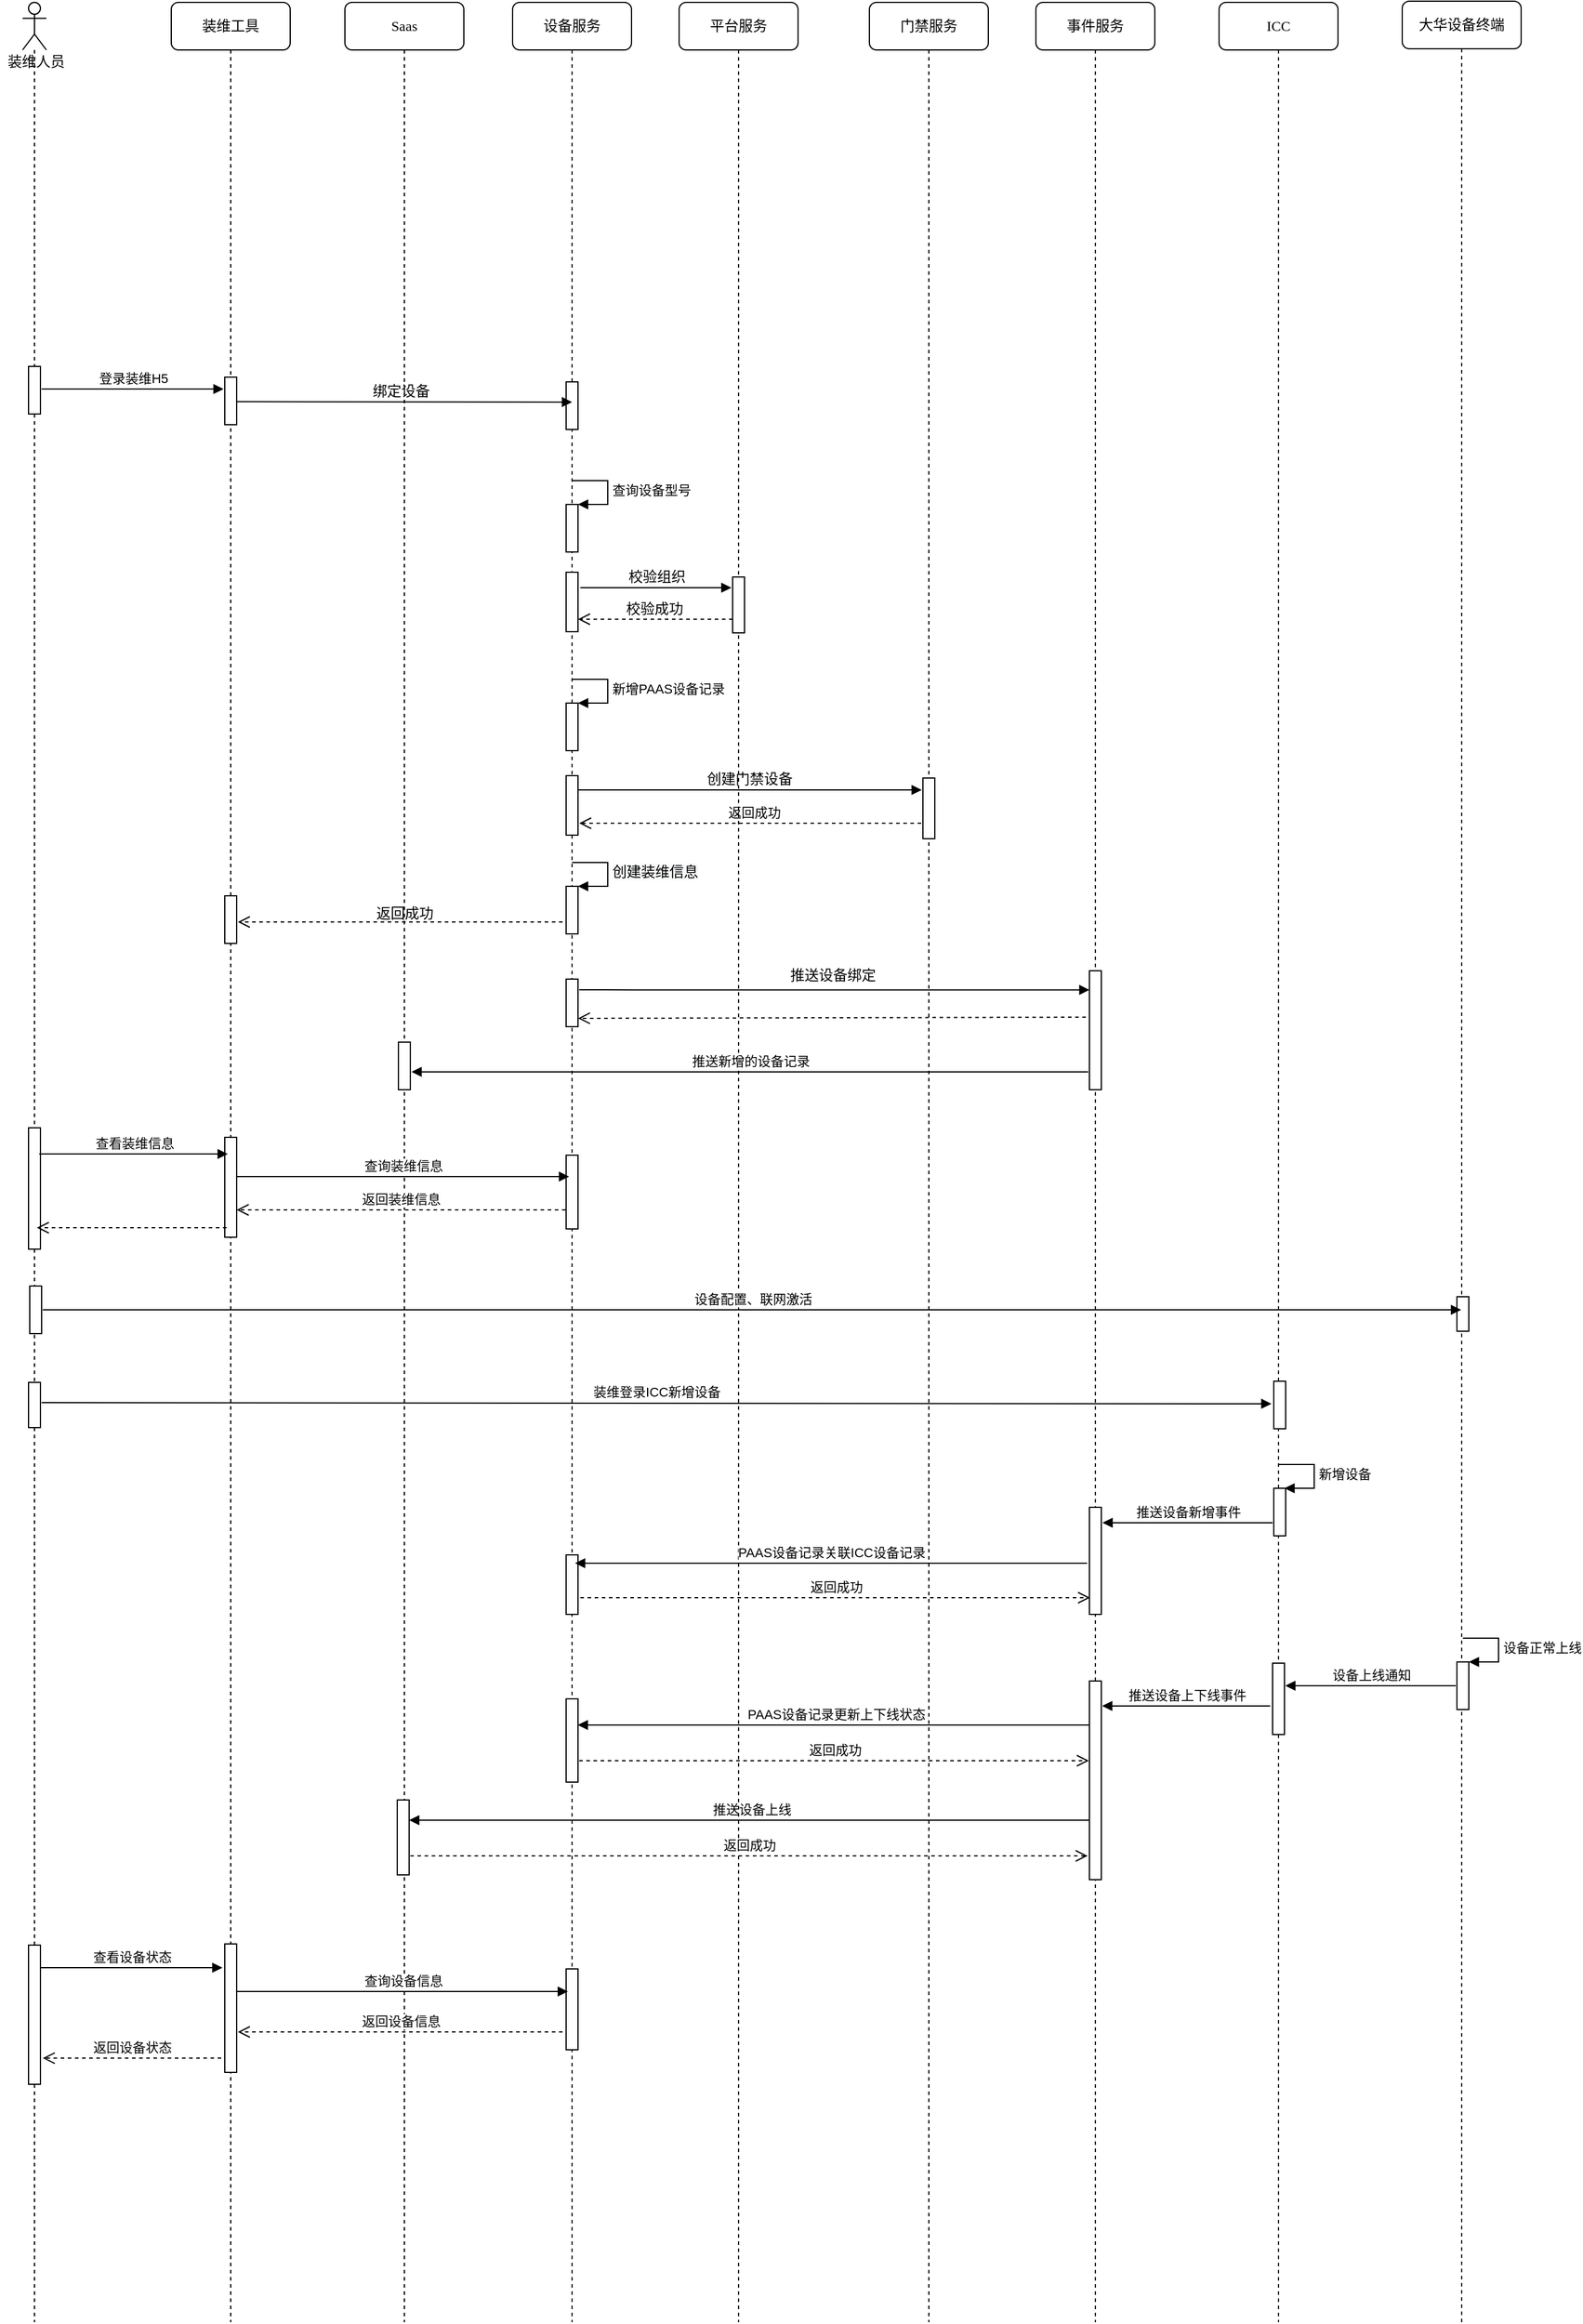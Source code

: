 <mxfile version="16.2.6" type="github" pages="2">
  <diagram id="wmlHtsC3Vf9ltHwHsICz" name="设备绑定">
    <mxGraphModel dx="2585" dy="1385" grid="1" gridSize="10" guides="1" tooltips="1" connect="1" arrows="1" fold="1" page="1" pageScale="1" pageWidth="827" pageHeight="1169" math="0" shadow="0">
      <root>
        <mxCell id="0" />
        <mxCell id="Oka7rpzOV13HXmcG5KHr-23" value="未命名图层" parent="0" />
        <mxCell id="plYKypvwTfvLCAluZuLY-60" value="设备服务" style="shape=umlLifeline;perimeter=lifelinePerimeter;whiteSpace=wrap;html=1;container=1;collapsible=0;recursiveResize=0;outlineConnect=0;rounded=1;shadow=0;comic=0;labelBackgroundColor=none;strokeWidth=1;fontFamily=Verdana;fontSize=12;align=center;" parent="Oka7rpzOV13HXmcG5KHr-23" vertex="1">
          <mxGeometry x="677" y="218" width="100" height="1950" as="geometry" />
        </mxCell>
        <mxCell id="plYKypvwTfvLCAluZuLY-61" value="" style="html=1;points=[];perimeter=orthogonalPerimeter;rounded=0;shadow=0;comic=0;labelBackgroundColor=none;strokeWidth=1;fontFamily=Verdana;fontSize=12;align=center;" parent="plYKypvwTfvLCAluZuLY-60" vertex="1">
          <mxGeometry x="45" y="1305" width="10" height="50" as="geometry" />
        </mxCell>
        <mxCell id="plYKypvwTfvLCAluZuLY-62" value="" style="html=1;points=[];perimeter=orthogonalPerimeter;" parent="plYKypvwTfvLCAluZuLY-60" vertex="1">
          <mxGeometry x="45" y="743" width="10" height="40" as="geometry" />
        </mxCell>
        <mxCell id="plYKypvwTfvLCAluZuLY-63" value="&lt;span style=&quot;font-size: 12px ; text-align: center ; background-color: rgb(248 , 249 , 250)&quot;&gt;创建装维信息&lt;/span&gt;" style="edgeStyle=orthogonalEdgeStyle;html=1;align=left;spacingLeft=2;endArrow=block;rounded=0;entryX=1;entryY=0;" parent="plYKypvwTfvLCAluZuLY-60" target="plYKypvwTfvLCAluZuLY-62" edge="1">
          <mxGeometry relative="1" as="geometry">
            <mxPoint x="50" y="723" as="sourcePoint" />
            <Array as="points">
              <mxPoint x="80" y="723" />
            </Array>
          </mxGeometry>
        </mxCell>
        <mxCell id="plYKypvwTfvLCAluZuLY-64" value="返回成功" style="html=1;verticalAlign=bottom;endArrow=open;dashed=1;endSize=8;rounded=0;" parent="plYKypvwTfvLCAluZuLY-60" edge="1">
          <mxGeometry relative="1" as="geometry">
            <mxPoint x="57" y="1341" as="sourcePoint" />
            <mxPoint x="485.5" y="1341" as="targetPoint" />
          </mxGeometry>
        </mxCell>
        <mxCell id="plYKypvwTfvLCAluZuLY-65" value="" style="html=1;points=[];perimeter=orthogonalPerimeter;rounded=0;shadow=0;comic=0;labelBackgroundColor=none;strokeWidth=1;fontFamily=Verdana;fontSize=12;align=center;" parent="plYKypvwTfvLCAluZuLY-60" vertex="1">
          <mxGeometry x="45" y="479" width="10" height="50" as="geometry" />
        </mxCell>
        <mxCell id="plYKypvwTfvLCAluZuLY-66" value="" style="html=1;points=[];perimeter=orthogonalPerimeter;" parent="plYKypvwTfvLCAluZuLY-60" vertex="1">
          <mxGeometry x="45" y="589" width="10" height="40" as="geometry" />
        </mxCell>
        <mxCell id="plYKypvwTfvLCAluZuLY-67" value="新增PAAS设备记录&lt;br&gt;" style="edgeStyle=orthogonalEdgeStyle;html=1;align=left;spacingLeft=2;endArrow=block;rounded=0;entryX=1;entryY=0;" parent="plYKypvwTfvLCAluZuLY-60" target="plYKypvwTfvLCAluZuLY-66" edge="1">
          <mxGeometry relative="1" as="geometry">
            <mxPoint x="50" y="569" as="sourcePoint" />
            <Array as="points">
              <mxPoint x="80" y="569" />
            </Array>
          </mxGeometry>
        </mxCell>
        <mxCell id="plYKypvwTfvLCAluZuLY-68" value="返回成功" style="html=1;verticalAlign=bottom;endArrow=open;dashed=1;endSize=8;rounded=0;" parent="plYKypvwTfvLCAluZuLY-60" source="plYKypvwTfvLCAluZuLY-80" edge="1">
          <mxGeometry relative="1" as="geometry">
            <mxPoint x="136" y="690" as="sourcePoint" />
            <mxPoint x="56" y="690" as="targetPoint" />
          </mxGeometry>
        </mxCell>
        <mxCell id="plYKypvwTfvLCAluZuLY-69" value="" style="html=1;verticalAlign=bottom;endArrow=open;dashed=1;endSize=8;rounded=0;" parent="plYKypvwTfvLCAluZuLY-60" edge="1">
          <mxGeometry relative="1" as="geometry">
            <mxPoint x="42" y="773" as="sourcePoint" />
            <mxPoint x="-231" y="773" as="targetPoint" />
          </mxGeometry>
        </mxCell>
        <mxCell id="plYKypvwTfvLCAluZuLY-70" value="" style="html=1;points=[];perimeter=orthogonalPerimeter;" parent="plYKypvwTfvLCAluZuLY-60" vertex="1">
          <mxGeometry x="45" y="821" width="10" height="40" as="geometry" />
        </mxCell>
        <mxCell id="plYKypvwTfvLCAluZuLY-71" value="" style="html=1;points=[];perimeter=orthogonalPerimeter;" parent="plYKypvwTfvLCAluZuLY-60" vertex="1">
          <mxGeometry x="45" y="422" width="10" height="40" as="geometry" />
        </mxCell>
        <mxCell id="plYKypvwTfvLCAluZuLY-72" value="查询设备型号" style="edgeStyle=orthogonalEdgeStyle;html=1;align=left;spacingLeft=2;endArrow=block;rounded=0;entryX=1;entryY=0;" parent="plYKypvwTfvLCAluZuLY-60" target="plYKypvwTfvLCAluZuLY-71" edge="1">
          <mxGeometry relative="1" as="geometry">
            <mxPoint x="50" y="402" as="sourcePoint" />
            <Array as="points">
              <mxPoint x="80" y="402" />
            </Array>
          </mxGeometry>
        </mxCell>
        <mxCell id="plYKypvwTfvLCAluZuLY-73" value="" style="html=1;points=[];perimeter=orthogonalPerimeter;" parent="plYKypvwTfvLCAluZuLY-60" vertex="1">
          <mxGeometry x="45" y="319" width="10" height="40" as="geometry" />
        </mxCell>
        <mxCell id="3noho2-HdIRzT1J1IJUo-4" value="" style="html=1;points=[];perimeter=orthogonalPerimeter;" parent="plYKypvwTfvLCAluZuLY-60" vertex="1">
          <mxGeometry x="45" y="969" width="10" height="62" as="geometry" />
        </mxCell>
        <mxCell id="3noho2-HdIRzT1J1IJUo-15" value="" style="html=1;points=[];perimeter=orthogonalPerimeter;" parent="plYKypvwTfvLCAluZuLY-60" vertex="1">
          <mxGeometry x="45" y="1426" width="10" height="70" as="geometry" />
        </mxCell>
        <mxCell id="3noho2-HdIRzT1J1IJUo-17" value="返回成功" style="html=1;verticalAlign=bottom;endArrow=open;dashed=1;endSize=8;rounded=0;" parent="plYKypvwTfvLCAluZuLY-60" edge="1">
          <mxGeometry relative="1" as="geometry">
            <mxPoint x="56" y="1478" as="sourcePoint" />
            <mxPoint x="484.5" y="1478" as="targetPoint" />
          </mxGeometry>
        </mxCell>
        <mxCell id="3noho2-HdIRzT1J1IJUo-20" value="推送设备上线" style="html=1;verticalAlign=bottom;endArrow=block;rounded=0;" parent="plYKypvwTfvLCAluZuLY-60" edge="1">
          <mxGeometry width="80" relative="1" as="geometry">
            <mxPoint x="489.5" y="1528" as="sourcePoint" />
            <mxPoint x="-87" y="1528" as="targetPoint" />
          </mxGeometry>
        </mxCell>
        <mxCell id="XIWUvOg1BESFszU3Hmra-5" value="" style="html=1;points=[];perimeter=orthogonalPerimeter;" vertex="1" parent="plYKypvwTfvLCAluZuLY-60">
          <mxGeometry x="45" y="1653" width="10" height="68" as="geometry" />
        </mxCell>
        <mxCell id="plYKypvwTfvLCAluZuLY-75" value="事件服务" style="shape=umlLifeline;perimeter=lifelinePerimeter;whiteSpace=wrap;html=1;container=1;collapsible=0;recursiveResize=0;outlineConnect=0;rounded=1;shadow=0;comic=0;labelBackgroundColor=none;strokeWidth=1;fontFamily=Verdana;fontSize=12;align=center;" parent="Oka7rpzOV13HXmcG5KHr-23" vertex="1">
          <mxGeometry x="1117" y="218" width="100" height="1950" as="geometry" />
        </mxCell>
        <mxCell id="plYKypvwTfvLCAluZuLY-76" value="" style="html=1;points=[];perimeter=orthogonalPerimeter;rounded=0;shadow=0;comic=0;labelBackgroundColor=none;strokeWidth=1;fontFamily=Verdana;fontSize=12;align=center;" parent="Oka7rpzOV13HXmcG5KHr-23" vertex="1">
          <mxGeometry x="1162" y="1483" width="10" height="90" as="geometry" />
        </mxCell>
        <mxCell id="plYKypvwTfvLCAluZuLY-77" value="平台服务" style="shape=umlLifeline;perimeter=lifelinePerimeter;whiteSpace=wrap;html=1;container=1;collapsible=0;recursiveResize=0;outlineConnect=0;rounded=1;shadow=0;comic=0;labelBackgroundColor=none;strokeWidth=1;fontFamily=Verdana;fontSize=12;align=center;" parent="Oka7rpzOV13HXmcG5KHr-23" vertex="1">
          <mxGeometry x="817" y="218" width="100" height="1950" as="geometry" />
        </mxCell>
        <mxCell id="plYKypvwTfvLCAluZuLY-78" value="" style="html=1;points=[];perimeter=orthogonalPerimeter;rounded=0;shadow=0;comic=0;labelBackgroundColor=none;strokeWidth=1;fontFamily=Verdana;fontSize=12;align=center;" parent="plYKypvwTfvLCAluZuLY-77" vertex="1">
          <mxGeometry x="45" y="483" width="10" height="47" as="geometry" />
        </mxCell>
        <mxCell id="plYKypvwTfvLCAluZuLY-79" value="" style="html=1;verticalAlign=bottom;endArrow=open;dashed=1;endSize=8;labelBackgroundColor=none;fontFamily=Verdana;fontSize=12;edgeStyle=elbowEdgeStyle;elbow=vertical;" parent="plYKypvwTfvLCAluZuLY-77" edge="1">
          <mxGeometry relative="1" as="geometry">
            <mxPoint x="-85" y="518.5" as="targetPoint" />
            <Array as="points">
              <mxPoint x="-10" y="518.5" />
              <mxPoint x="20" y="518.5" />
            </Array>
            <mxPoint x="45" y="518.5" as="sourcePoint" />
          </mxGeometry>
        </mxCell>
        <mxCell id="3noho2-HdIRzT1J1IJUo-16" value="PAAS设备记录更新上下线状态" style="html=1;verticalAlign=bottom;endArrow=block;rounded=0;" parent="plYKypvwTfvLCAluZuLY-77" edge="1">
          <mxGeometry width="80" relative="1" as="geometry">
            <mxPoint x="349.5" y="1448" as="sourcePoint" />
            <mxPoint x="-85.241" y="1448" as="targetPoint" />
          </mxGeometry>
        </mxCell>
        <mxCell id="plYKypvwTfvLCAluZuLY-80" value="门禁服务" style="shape=umlLifeline;perimeter=lifelinePerimeter;whiteSpace=wrap;html=1;container=1;collapsible=0;recursiveResize=0;outlineConnect=0;rounded=1;shadow=0;comic=0;labelBackgroundColor=none;strokeWidth=1;fontFamily=Verdana;fontSize=12;align=center;" parent="Oka7rpzOV13HXmcG5KHr-23" vertex="1">
          <mxGeometry x="977" y="218" width="100" height="1950" as="geometry" />
        </mxCell>
        <mxCell id="plYKypvwTfvLCAluZuLY-81" value="" style="html=1;points=[];perimeter=orthogonalPerimeter;rounded=0;shadow=0;comic=0;labelBackgroundColor=none;strokeWidth=1;fontFamily=Verdana;fontSize=12;align=center;" parent="plYKypvwTfvLCAluZuLY-80" vertex="1">
          <mxGeometry x="45" y="652" width="10" height="51" as="geometry" />
        </mxCell>
        <mxCell id="plYKypvwTfvLCAluZuLY-82" value="推送新增的设备记录" style="html=1;verticalAlign=bottom;endArrow=block;rounded=0;" parent="plYKypvwTfvLCAluZuLY-80" edge="1">
          <mxGeometry width="80" relative="1" as="geometry">
            <mxPoint x="184" y="899" as="sourcePoint" />
            <mxPoint x="-385" y="899" as="targetPoint" />
          </mxGeometry>
        </mxCell>
        <mxCell id="plYKypvwTfvLCAluZuLY-83" value="创建门禁设备" style="html=1;verticalAlign=bottom;endArrow=block;labelBackgroundColor=none;fontFamily=Verdana;fontSize=12;exitX=1.1;exitY=0.198;exitDx=0;exitDy=0;exitPerimeter=0;" parent="Oka7rpzOV13HXmcG5KHr-23" edge="1">
          <mxGeometry relative="1" as="geometry">
            <mxPoint x="731" y="879.948" as="sourcePoint" />
            <mxPoint x="1021" y="880" as="targetPoint" />
          </mxGeometry>
        </mxCell>
        <mxCell id="plYKypvwTfvLCAluZuLY-84" value="Saas" style="shape=umlLifeline;perimeter=lifelinePerimeter;whiteSpace=wrap;html=1;container=1;collapsible=0;recursiveResize=0;outlineConnect=0;rounded=1;shadow=0;comic=0;labelBackgroundColor=none;strokeWidth=1;fontFamily=Verdana;fontSize=12;align=center;" parent="Oka7rpzOV13HXmcG5KHr-23" vertex="1">
          <mxGeometry x="536" y="218" width="100" height="1950" as="geometry" />
        </mxCell>
        <mxCell id="plYKypvwTfvLCAluZuLY-86" value="绑定设备" style="html=1;verticalAlign=bottom;endArrow=block;entryX=0;entryY=0;labelBackgroundColor=none;fontFamily=Verdana;fontSize=12;edgeStyle=elbowEdgeStyle;elbow=vertical;" parent="plYKypvwTfvLCAluZuLY-84" edge="1">
          <mxGeometry relative="1" as="geometry">
            <mxPoint x="-96.333" y="335.667" as="sourcePoint" />
            <mxPoint x="191" y="336" as="targetPoint" />
          </mxGeometry>
        </mxCell>
        <mxCell id="plYKypvwTfvLCAluZuLY-87" value="" style="html=1;points=[];perimeter=orthogonalPerimeter;" parent="plYKypvwTfvLCAluZuLY-84" vertex="1">
          <mxGeometry x="45" y="874" width="10" height="40" as="geometry" />
        </mxCell>
        <mxCell id="3noho2-HdIRzT1J1IJUo-18" value="" style="html=1;points=[];perimeter=orthogonalPerimeter;" parent="plYKypvwTfvLCAluZuLY-84" vertex="1">
          <mxGeometry x="44" y="1511" width="10" height="63" as="geometry" />
        </mxCell>
        <mxCell id="3noho2-HdIRzT1J1IJUo-21" value="返回成功" style="html=1;verticalAlign=bottom;endArrow=open;dashed=1;endSize=8;rounded=0;" parent="plYKypvwTfvLCAluZuLY-84" edge="1">
          <mxGeometry relative="1" as="geometry">
            <mxPoint x="55" y="1558" as="sourcePoint" />
            <mxPoint x="624.5" y="1558" as="targetPoint" />
          </mxGeometry>
        </mxCell>
        <mxCell id="plYKypvwTfvLCAluZuLY-105" value="返回成功" style="text;html=1;align=center;verticalAlign=middle;resizable=0;points=[];autosize=1;strokeColor=none;fillColor=none;" parent="plYKypvwTfvLCAluZuLY-84" vertex="1">
          <mxGeometry x="20" y="756" width="60" height="20" as="geometry" />
        </mxCell>
        <mxCell id="plYKypvwTfvLCAluZuLY-90" value="校验组织" style="html=1;verticalAlign=bottom;endArrow=block;labelBackgroundColor=none;fontFamily=Verdana;fontSize=12;edgeStyle=elbowEdgeStyle;elbow=vertical;" parent="Oka7rpzOV13HXmcG5KHr-23" edge="1">
          <mxGeometry relative="1" as="geometry">
            <mxPoint x="734" y="710" as="sourcePoint" />
            <mxPoint x="861" y="710" as="targetPoint" />
            <Array as="points">
              <mxPoint x="764" y="710" />
            </Array>
          </mxGeometry>
        </mxCell>
        <mxCell id="plYKypvwTfvLCAluZuLY-91" value="推送设备绑定" style="html=1;verticalAlign=bottom;endArrow=block;labelBackgroundColor=none;fontFamily=Verdana;fontSize=12;" parent="Oka7rpzOV13HXmcG5KHr-23" edge="1">
          <mxGeometry x="-0.006" y="3" relative="1" as="geometry">
            <mxPoint x="733" y="1048" as="sourcePoint" />
            <mxPoint x="1162" y="1048.09" as="targetPoint" />
            <Array as="points">
              <mxPoint x="788" y="1048.09" />
            </Array>
            <mxPoint as="offset" />
          </mxGeometry>
        </mxCell>
        <mxCell id="plYKypvwTfvLCAluZuLY-92" value="" style="html=1;points=[];perimeter=orthogonalPerimeter;" parent="Oka7rpzOV13HXmcG5KHr-23" vertex="1">
          <mxGeometry x="1162" y="1032" width="10" height="100" as="geometry" />
        </mxCell>
        <mxCell id="plYKypvwTfvLCAluZuLY-93" value="ICC" style="shape=umlLifeline;perimeter=lifelinePerimeter;whiteSpace=wrap;html=1;container=1;collapsible=0;recursiveResize=0;outlineConnect=0;rounded=1;shadow=0;comic=0;labelBackgroundColor=none;strokeWidth=1;fontFamily=Verdana;fontSize=12;align=center;" parent="Oka7rpzOV13HXmcG5KHr-23" vertex="1">
          <mxGeometry x="1271" y="218" width="100" height="1950" as="geometry" />
        </mxCell>
        <mxCell id="plYKypvwTfvLCAluZuLY-94" value="更新推送状态" style="edgeStyle=orthogonalEdgeStyle;html=1;align=left;spacingLeft=2;endArrow=block;rounded=0;entryX=1;entryY=0;" parent="plYKypvwTfvLCAluZuLY-93" edge="1">
          <mxGeometry relative="1" as="geometry">
            <mxPoint x="-91" y="812" as="sourcePoint" />
            <Array as="points">
              <mxPoint x="-61" y="812" />
            </Array>
          </mxGeometry>
        </mxCell>
        <mxCell id="plYKypvwTfvLCAluZuLY-95" value="" style="html=1;points=[];perimeter=orthogonalPerimeter;" parent="plYKypvwTfvLCAluZuLY-93" vertex="1">
          <mxGeometry x="46" y="1249" width="10" height="40" as="geometry" />
        </mxCell>
        <mxCell id="plYKypvwTfvLCAluZuLY-96" value="新增设备" style="edgeStyle=orthogonalEdgeStyle;html=1;align=left;spacingLeft=2;endArrow=block;rounded=0;entryX=1;entryY=0;" parent="plYKypvwTfvLCAluZuLY-93" edge="1">
          <mxGeometry relative="1" as="geometry">
            <mxPoint x="50" y="1229" as="sourcePoint" />
            <Array as="points">
              <mxPoint x="80" y="1229" />
            </Array>
            <mxPoint x="55" y="1249" as="targetPoint" />
          </mxGeometry>
        </mxCell>
        <mxCell id="plYKypvwTfvLCAluZuLY-97" value="" style="html=1;points=[];perimeter=orthogonalPerimeter;" parent="plYKypvwTfvLCAluZuLY-93" vertex="1">
          <mxGeometry x="46" y="1159" width="10" height="40" as="geometry" />
        </mxCell>
        <mxCell id="3noho2-HdIRzT1J1IJUo-11" value="" style="html=1;points=[];perimeter=orthogonalPerimeter;" parent="plYKypvwTfvLCAluZuLY-93" vertex="1">
          <mxGeometry x="45" y="1396" width="10" height="60" as="geometry" />
        </mxCell>
        <mxCell id="plYKypvwTfvLCAluZuLY-98" value="推送设备新增事件" style="html=1;verticalAlign=bottom;endArrow=block;rounded=0;" parent="Oka7rpzOV13HXmcG5KHr-23" edge="1">
          <mxGeometry width="80" relative="1" as="geometry">
            <mxPoint x="1316" y="1496" as="sourcePoint" />
            <mxPoint x="1173" y="1496" as="targetPoint" />
          </mxGeometry>
        </mxCell>
        <mxCell id="plYKypvwTfvLCAluZuLY-99" value="PAAS设备记录关联ICC设备记录" style="html=1;verticalAlign=bottom;endArrow=block;rounded=0;" parent="Oka7rpzOV13HXmcG5KHr-23" edge="1">
          <mxGeometry width="80" relative="1" as="geometry">
            <mxPoint x="1160" y="1530" as="sourcePoint" />
            <mxPoint x="729.5" y="1530" as="targetPoint" />
          </mxGeometry>
        </mxCell>
        <mxCell id="plYKypvwTfvLCAluZuLY-100" value="装维登录ICC新增设备" style="html=1;verticalAlign=bottom;endArrow=block;rounded=0;" parent="Oka7rpzOV13HXmcG5KHr-23" edge="1">
          <mxGeometry width="80" relative="1" as="geometry">
            <mxPoint x="281" y="1395" as="sourcePoint" />
            <mxPoint x="1315" y="1396" as="targetPoint" />
          </mxGeometry>
        </mxCell>
        <mxCell id="plYKypvwTfvLCAluZuLY-101" value="" style="html=1;points=[];perimeter=orthogonalPerimeter;rounded=0;shadow=0;comic=0;labelBackgroundColor=none;strokeWidth=1;fontFamily=Verdana;fontSize=12;align=center;" parent="Oka7rpzOV13HXmcG5KHr-23" vertex="1">
          <mxGeometry x="722" y="868" width="10" height="50" as="geometry" />
        </mxCell>
        <mxCell id="plYKypvwTfvLCAluZuLY-102" value="装维工具" style="shape=umlLifeline;perimeter=lifelinePerimeter;whiteSpace=wrap;html=1;container=1;collapsible=0;recursiveResize=0;outlineConnect=0;rounded=1;shadow=0;comic=0;labelBackgroundColor=none;strokeWidth=1;fontFamily=Verdana;fontSize=12;align=center;" parent="Oka7rpzOV13HXmcG5KHr-23" vertex="1">
          <mxGeometry x="390" y="218" width="100" height="1950" as="geometry" />
        </mxCell>
        <mxCell id="plYKypvwTfvLCAluZuLY-103" value="" style="html=1;points=[];perimeter=orthogonalPerimeter;rounded=0;shadow=0;comic=0;labelBackgroundColor=none;strokeWidth=1;fontFamily=Verdana;fontSize=12;align=center;" parent="plYKypvwTfvLCAluZuLY-102" vertex="1">
          <mxGeometry x="45" y="315" width="10" height="40" as="geometry" />
        </mxCell>
        <mxCell id="3noho2-HdIRzT1J1IJUo-3" value="" style="html=1;points=[];perimeter=orthogonalPerimeter;" parent="plYKypvwTfvLCAluZuLY-102" vertex="1">
          <mxGeometry x="45" y="954" width="10" height="84" as="geometry" />
        </mxCell>
        <mxCell id="3noho2-HdIRzT1J1IJUo-5" value="查询装维信息" style="html=1;verticalAlign=bottom;endArrow=block;rounded=0;" parent="plYKypvwTfvLCAluZuLY-102" edge="1">
          <mxGeometry width="80" relative="1" as="geometry">
            <mxPoint x="55" y="987" as="sourcePoint" />
            <mxPoint x="334.5" y="987" as="targetPoint" />
          </mxGeometry>
        </mxCell>
        <mxCell id="3noho2-HdIRzT1J1IJUo-6" value="返回装维信息" style="html=1;verticalAlign=bottom;endArrow=open;dashed=1;endSize=8;rounded=0;" parent="plYKypvwTfvLCAluZuLY-102" edge="1">
          <mxGeometry relative="1" as="geometry">
            <mxPoint x="331.5" y="1015" as="sourcePoint" />
            <mxPoint x="55" y="1015" as="targetPoint" />
          </mxGeometry>
        </mxCell>
        <mxCell id="plYKypvwTfvLCAluZuLY-85" value="" style="html=1;points=[];perimeter=orthogonalPerimeter;rounded=0;shadow=0;comic=0;labelBackgroundColor=none;strokeWidth=1;fontFamily=Verdana;fontSize=12;align=center;" parent="plYKypvwTfvLCAluZuLY-102" vertex="1">
          <mxGeometry x="45" y="751" width="10" height="40" as="geometry" />
        </mxCell>
        <mxCell id="XIWUvOg1BESFszU3Hmra-2" value="" style="html=1;points=[];perimeter=orthogonalPerimeter;" vertex="1" parent="plYKypvwTfvLCAluZuLY-102">
          <mxGeometry x="45" y="1632" width="10" height="108" as="geometry" />
        </mxCell>
        <mxCell id="XIWUvOg1BESFszU3Hmra-6" value="查询设备信息" style="html=1;verticalAlign=bottom;endArrow=block;rounded=0;" edge="1" parent="plYKypvwTfvLCAluZuLY-102">
          <mxGeometry width="80" relative="1" as="geometry">
            <mxPoint x="55" y="1672" as="sourcePoint" />
            <mxPoint x="333.5" y="1672" as="targetPoint" />
          </mxGeometry>
        </mxCell>
        <mxCell id="plYKypvwTfvLCAluZuLY-104" value="校验成功" style="text;html=1;align=center;verticalAlign=middle;resizable=0;points=[];autosize=1;strokeColor=none;fillColor=none;" parent="Oka7rpzOV13HXmcG5KHr-23" vertex="1">
          <mxGeometry x="766" y="718" width="60" height="20" as="geometry" />
        </mxCell>
        <mxCell id="plYKypvwTfvLCAluZuLY-106" value="" style="shape=umlLifeline;participant=umlActor;perimeter=lifelinePerimeter;whiteSpace=wrap;html=1;container=1;collapsible=0;recursiveResize=0;verticalAlign=top;spacingTop=36;outlineConnect=0;size=40;" parent="Oka7rpzOV13HXmcG5KHr-23" vertex="1">
          <mxGeometry x="265" y="218" width="20" height="1950" as="geometry" />
        </mxCell>
        <mxCell id="plYKypvwTfvLCAluZuLY-107" value="" style="html=1;points=[];perimeter=orthogonalPerimeter;rounded=0;shadow=0;comic=0;labelBackgroundColor=none;strokeWidth=1;fontFamily=Verdana;fontSize=12;align=center;" parent="plYKypvwTfvLCAluZuLY-106" vertex="1">
          <mxGeometry x="5" y="306" width="10" height="40" as="geometry" />
        </mxCell>
        <mxCell id="plYKypvwTfvLCAluZuLY-108" value="" style="html=1;points=[];perimeter=orthogonalPerimeter;rounded=0;shadow=0;comic=0;labelBackgroundColor=none;strokeWidth=1;fontFamily=Verdana;fontSize=12;align=center;" parent="plYKypvwTfvLCAluZuLY-106" vertex="1">
          <mxGeometry x="6" y="1079" width="10" height="40" as="geometry" />
        </mxCell>
        <mxCell id="plYKypvwTfvLCAluZuLY-109" value="" style="html=1;points=[];perimeter=orthogonalPerimeter;" parent="plYKypvwTfvLCAluZuLY-106" vertex="1">
          <mxGeometry x="5" y="946" width="10" height="102" as="geometry" />
        </mxCell>
        <mxCell id="3noho2-HdIRzT1J1IJUo-10" value="" style="html=1;points=[];perimeter=orthogonalPerimeter;" parent="plYKypvwTfvLCAluZuLY-106" vertex="1">
          <mxGeometry x="5" y="1160" width="10" height="38" as="geometry" />
        </mxCell>
        <mxCell id="XIWUvOg1BESFszU3Hmra-1" value="" style="html=1;points=[];perimeter=orthogonalPerimeter;" vertex="1" parent="plYKypvwTfvLCAluZuLY-106">
          <mxGeometry x="5" y="1633" width="10" height="117" as="geometry" />
        </mxCell>
        <mxCell id="plYKypvwTfvLCAluZuLY-110" value="装维人员" style="text;html=1;align=center;verticalAlign=middle;resizable=0;points=[];autosize=1;strokeColor=none;fillColor=none;" parent="Oka7rpzOV13HXmcG5KHr-23" vertex="1">
          <mxGeometry x="246" y="258" width="60" height="20" as="geometry" />
        </mxCell>
        <mxCell id="plYKypvwTfvLCAluZuLY-111" value="登录装维H5" style="html=1;verticalAlign=bottom;endArrow=block;rounded=0;" parent="Oka7rpzOV13HXmcG5KHr-23" edge="1">
          <mxGeometry width="80" relative="1" as="geometry">
            <mxPoint x="281" y="543" as="sourcePoint" />
            <mxPoint x="434" y="543" as="targetPoint" />
          </mxGeometry>
        </mxCell>
        <mxCell id="plYKypvwTfvLCAluZuLY-112" value="大华设备终端" style="shape=umlLifeline;perimeter=lifelinePerimeter;whiteSpace=wrap;html=1;container=1;collapsible=0;recursiveResize=0;outlineConnect=0;rounded=1;shadow=0;comic=0;labelBackgroundColor=none;strokeWidth=1;fontFamily=Verdana;fontSize=12;align=center;" parent="Oka7rpzOV13HXmcG5KHr-23" vertex="1">
          <mxGeometry x="1425" y="217" width="100" height="1951" as="geometry" />
        </mxCell>
        <mxCell id="plYKypvwTfvLCAluZuLY-113" value="更新推送状态" style="edgeStyle=orthogonalEdgeStyle;html=1;align=left;spacingLeft=2;endArrow=block;rounded=0;entryX=1;entryY=0;" parent="plYKypvwTfvLCAluZuLY-112" edge="1">
          <mxGeometry relative="1" as="geometry">
            <mxPoint x="-91" y="812" as="sourcePoint" />
            <Array as="points">
              <mxPoint x="-61" y="812" />
            </Array>
          </mxGeometry>
        </mxCell>
        <mxCell id="plYKypvwTfvLCAluZuLY-114" value="" style="html=1;points=[];perimeter=orthogonalPerimeter;" parent="plYKypvwTfvLCAluZuLY-112" vertex="1">
          <mxGeometry x="46" y="1089" width="10" height="29" as="geometry" />
        </mxCell>
        <mxCell id="3noho2-HdIRzT1J1IJUo-1" value="" style="html=1;points=[];perimeter=orthogonalPerimeter;" parent="plYKypvwTfvLCAluZuLY-112" vertex="1">
          <mxGeometry x="46" y="1396" width="10" height="40" as="geometry" />
        </mxCell>
        <mxCell id="3noho2-HdIRzT1J1IJUo-2" value="设备正常上线" style="edgeStyle=orthogonalEdgeStyle;html=1;align=left;spacingLeft=2;endArrow=block;rounded=0;entryX=1;entryY=0;" parent="plYKypvwTfvLCAluZuLY-112" target="3noho2-HdIRzT1J1IJUo-1" edge="1">
          <mxGeometry relative="1" as="geometry">
            <mxPoint x="51" y="1376" as="sourcePoint" />
            <Array as="points">
              <mxPoint x="81" y="1376" />
            </Array>
          </mxGeometry>
        </mxCell>
        <mxCell id="plYKypvwTfvLCAluZuLY-115" value="" style="html=1;verticalAlign=bottom;endArrow=open;dashed=1;endSize=8;rounded=0;" parent="Oka7rpzOV13HXmcG5KHr-23" edge="1">
          <mxGeometry relative="1" as="geometry">
            <mxPoint x="1159" y="1071" as="sourcePoint" />
            <mxPoint x="732" y="1072" as="targetPoint" />
          </mxGeometry>
        </mxCell>
        <mxCell id="plYKypvwTfvLCAluZuLY-118" value="设备配置、联网激活" style="html=1;verticalAlign=bottom;endArrow=block;rounded=0;" parent="Oka7rpzOV13HXmcG5KHr-23" edge="1">
          <mxGeometry width="80" relative="1" as="geometry">
            <mxPoint x="282" y="1317" as="sourcePoint" />
            <mxPoint x="1474.5" y="1317" as="targetPoint" />
          </mxGeometry>
        </mxCell>
        <mxCell id="3noho2-HdIRzT1J1IJUo-7" value="查看装维信息" style="html=1;verticalAlign=bottom;endArrow=block;rounded=0;" parent="Oka7rpzOV13HXmcG5KHr-23" edge="1">
          <mxGeometry width="80" relative="1" as="geometry">
            <mxPoint x="279" y="1186" as="sourcePoint" />
            <mxPoint x="437.5" y="1186" as="targetPoint" />
          </mxGeometry>
        </mxCell>
        <mxCell id="3noho2-HdIRzT1J1IJUo-8" value="" style="html=1;verticalAlign=bottom;endArrow=open;dashed=1;endSize=8;rounded=0;" parent="Oka7rpzOV13HXmcG5KHr-23" edge="1">
          <mxGeometry relative="1" as="geometry">
            <mxPoint x="436.5" y="1248.0" as="sourcePoint" />
            <mxPoint x="277" y="1248" as="targetPoint" />
          </mxGeometry>
        </mxCell>
        <mxCell id="3noho2-HdIRzT1J1IJUo-12" value="设备上线通知" style="html=1;verticalAlign=bottom;endArrow=block;rounded=0;" parent="Oka7rpzOV13HXmcG5KHr-23" edge="1">
          <mxGeometry width="80" relative="1" as="geometry">
            <mxPoint x="1470" y="1633" as="sourcePoint" />
            <mxPoint x="1326.667" y="1633" as="targetPoint" />
          </mxGeometry>
        </mxCell>
        <mxCell id="3noho2-HdIRzT1J1IJUo-14" value="推送设备上下线事件" style="html=1;verticalAlign=bottom;endArrow=block;rounded=0;" parent="Oka7rpzOV13HXmcG5KHr-23" edge="1">
          <mxGeometry width="80" relative="1" as="geometry">
            <mxPoint x="1314" y="1650" as="sourcePoint" />
            <mxPoint x="1172.667" y="1650" as="targetPoint" />
          </mxGeometry>
        </mxCell>
        <mxCell id="3noho2-HdIRzT1J1IJUo-13" value="" style="html=1;points=[];perimeter=orthogonalPerimeter;" parent="Oka7rpzOV13HXmcG5KHr-23" vertex="1">
          <mxGeometry x="1162" y="1629" width="10" height="167" as="geometry" />
        </mxCell>
        <mxCell id="XIWUvOg1BESFszU3Hmra-3" value="查看设备状态" style="html=1;verticalAlign=bottom;endArrow=block;rounded=0;" edge="1" parent="Oka7rpzOV13HXmcG5KHr-23">
          <mxGeometry width="80" relative="1" as="geometry">
            <mxPoint x="280" y="1870" as="sourcePoint" />
            <mxPoint x="433" y="1870" as="targetPoint" />
          </mxGeometry>
        </mxCell>
        <mxCell id="XIWUvOg1BESFszU3Hmra-7" value="返回设备信息" style="html=1;verticalAlign=bottom;endArrow=open;dashed=1;endSize=8;rounded=0;" edge="1" parent="Oka7rpzOV13HXmcG5KHr-23">
          <mxGeometry relative="1" as="geometry">
            <mxPoint x="719" y="1924" as="sourcePoint" />
            <mxPoint x="446" y="1924" as="targetPoint" />
          </mxGeometry>
        </mxCell>
        <mxCell id="XIWUvOg1BESFszU3Hmra-8" value="返回设备状态" style="html=1;verticalAlign=bottom;endArrow=open;dashed=1;endSize=8;rounded=0;entryX=1;entryY=0.65;entryDx=0;entryDy=0;entryPerimeter=0;" edge="1" parent="Oka7rpzOV13HXmcG5KHr-23">
          <mxGeometry relative="1" as="geometry">
            <mxPoint x="432" y="1946" as="sourcePoint" />
            <mxPoint x="282" y="1946.05" as="targetPoint" />
          </mxGeometry>
        </mxCell>
        <mxCell id="1" parent="0" />
      </root>
    </mxGraphModel>
  </diagram>
  <diagram id="opSibCAJyM08WNPYsEYv" name="权限下发">
    <mxGraphModel dx="1673" dy="896" grid="1" gridSize="10" guides="1" tooltips="1" connect="1" arrows="1" fold="1" page="1" pageScale="1" pageWidth="827" pageHeight="1169" math="0" shadow="0">
      <root>
        <mxCell id="7Cvv0nZYShoPgynSf5jS-0" />
        <mxCell id="7Cvv0nZYShoPgynSf5jS-1" parent="7Cvv0nZYShoPgynSf5jS-0" />
        <mxCell id="gXT4DIHbm7xG4MZ_53h8-0" value="平台服务" style="shape=umlLifeline;perimeter=lifelinePerimeter;whiteSpace=wrap;html=1;container=1;collapsible=0;recursiveResize=0;outlineConnect=0;rounded=1;shadow=0;comic=0;labelBackgroundColor=none;strokeWidth=1;fontFamily=Verdana;fontSize=12;align=center;" parent="7Cvv0nZYShoPgynSf5jS-1" vertex="1">
          <mxGeometry x="525" y="360" width="106" height="1440" as="geometry" />
        </mxCell>
        <mxCell id="gXT4DIHbm7xG4MZ_53h8-1" value="" style="html=1;points=[];perimeter=orthogonalPerimeter;rounded=0;shadow=0;comic=0;labelBackgroundColor=none;strokeWidth=1;fontFamily=Verdana;fontSize=12;align=center;" parent="gXT4DIHbm7xG4MZ_53h8-0" vertex="1">
          <mxGeometry x="45" y="135" width="10" height="50" as="geometry" />
        </mxCell>
        <mxCell id="gXT4DIHbm7xG4MZ_53h8-2" value="设备服务" style="shape=umlLifeline;perimeter=lifelinePerimeter;whiteSpace=wrap;html=1;container=1;collapsible=0;recursiveResize=0;outlineConnect=0;rounded=1;shadow=0;comic=0;labelBackgroundColor=none;strokeWidth=1;fontFamily=Verdana;fontSize=12;align=center;" parent="7Cvv0nZYShoPgynSf5jS-1" vertex="1">
          <mxGeometry x="685" y="360" width="100" height="1440" as="geometry" />
        </mxCell>
        <mxCell id="gXT4DIHbm7xG4MZ_53h8-3" value="" style="html=1;points=[];perimeter=orthogonalPerimeter;rounded=0;shadow=0;comic=0;labelBackgroundColor=none;strokeWidth=1;fontFamily=Verdana;fontSize=12;align=center;" parent="gXT4DIHbm7xG4MZ_53h8-2" vertex="1">
          <mxGeometry x="45" y="213" width="10" height="50" as="geometry" />
        </mxCell>
        <mxCell id="gXT4DIHbm7xG4MZ_53h8-4" value="事件服务" style="shape=umlLifeline;perimeter=lifelinePerimeter;whiteSpace=wrap;html=1;container=1;collapsible=0;recursiveResize=0;outlineConnect=0;rounded=1;shadow=0;comic=0;labelBackgroundColor=none;strokeWidth=1;fontFamily=Verdana;fontSize=12;align=center;" parent="7Cvv0nZYShoPgynSf5jS-1" vertex="1">
          <mxGeometry x="825" y="360" width="100" height="1440" as="geometry" />
        </mxCell>
        <mxCell id="gXT4DIHbm7xG4MZ_53h8-50" value="" style="html=1;points=[];perimeter=orthogonalPerimeter;" parent="gXT4DIHbm7xG4MZ_53h8-4" vertex="1">
          <mxGeometry x="45" y="883" width="10" height="107" as="geometry" />
        </mxCell>
        <mxCell id="gXT4DIHbm7xG4MZ_53h8-53" value="任务入队列" style="html=1;verticalAlign=bottom;endArrow=block;rounded=0;" parent="gXT4DIHbm7xG4MZ_53h8-4" edge="1">
          <mxGeometry width="80" relative="1" as="geometry">
            <mxPoint x="55" y="950" as="sourcePoint" />
            <mxPoint x="191" y="950" as="targetPoint" />
          </mxGeometry>
        </mxCell>
        <mxCell id="gXT4DIHbm7xG4MZ_53h8-55" value="" style="html=1;verticalAlign=bottom;endArrow=open;dashed=1;endSize=8;rounded=0;" parent="gXT4DIHbm7xG4MZ_53h8-4" source="gXT4DIHbm7xG4MZ_53h8-21" edge="1">
          <mxGeometry relative="1" as="geometry">
            <mxPoint x="135" y="974" as="sourcePoint" />
            <mxPoint x="55" y="974" as="targetPoint" />
          </mxGeometry>
        </mxCell>
        <mxCell id="gXT4DIHbm7xG4MZ_53h8-57" value="" style="html=1;points=[];perimeter=orthogonalPerimeter;" parent="gXT4DIHbm7xG4MZ_53h8-4" vertex="1">
          <mxGeometry x="45" y="1023" width="10" height="67" as="geometry" />
        </mxCell>
        <mxCell id="gXT4DIHbm7xG4MZ_53h8-5" value="门禁服务" style="shape=umlLifeline;perimeter=lifelinePerimeter;whiteSpace=wrap;html=1;container=1;collapsible=0;recursiveResize=0;outlineConnect=0;rounded=1;shadow=0;comic=0;labelBackgroundColor=none;strokeWidth=1;fontFamily=Verdana;fontSize=12;align=center;" parent="7Cvv0nZYShoPgynSf5jS-1" vertex="1">
          <mxGeometry x="385" y="360" width="100" height="1440" as="geometry" />
        </mxCell>
        <mxCell id="gXT4DIHbm7xG4MZ_53h8-6" value="" style="html=1;points=[];perimeter=orthogonalPerimeter;rounded=0;shadow=0;comic=0;labelBackgroundColor=none;strokeWidth=1;fontFamily=Verdana;fontSize=12;align=center;" parent="gXT4DIHbm7xG4MZ_53h8-5" vertex="1">
          <mxGeometry x="45" y="101" width="10" height="340" as="geometry" />
        </mxCell>
        <mxCell id="gXT4DIHbm7xG4MZ_53h8-7" value="" style="html=1;points=[];perimeter=orthogonalPerimeter;" parent="gXT4DIHbm7xG4MZ_53h8-5" vertex="1">
          <mxGeometry x="50" y="301" width="10" height="40" as="geometry" />
        </mxCell>
        <mxCell id="gXT4DIHbm7xG4MZ_53h8-8" value="创建下发任务" style="edgeStyle=orthogonalEdgeStyle;html=1;align=left;spacingLeft=2;endArrow=block;rounded=0;entryX=1;entryY=0;" parent="gXT4DIHbm7xG4MZ_53h8-5" target="gXT4DIHbm7xG4MZ_53h8-7" edge="1">
          <mxGeometry relative="1" as="geometry">
            <mxPoint x="55" y="281" as="sourcePoint" />
            <Array as="points">
              <mxPoint x="85" y="281" />
            </Array>
          </mxGeometry>
        </mxCell>
        <mxCell id="gXT4DIHbm7xG4MZ_53h8-9" value="任务入队列" style="html=1;verticalAlign=bottom;endArrow=block;rounded=0;" parent="gXT4DIHbm7xG4MZ_53h8-5" edge="1">
          <mxGeometry width="80" relative="1" as="geometry">
            <mxPoint x="56" y="370" as="sourcePoint" />
            <mxPoint x="637.5" y="370" as="targetPoint" />
          </mxGeometry>
        </mxCell>
        <mxCell id="gXT4DIHbm7xG4MZ_53h8-10" value="调用ICC新增人员接口" style="html=1;verticalAlign=bottom;endArrow=block;rounded=0;" parent="gXT4DIHbm7xG4MZ_53h8-5" edge="1">
          <mxGeometry width="80" relative="1" as="geometry">
            <mxPoint x="56" y="478" as="sourcePoint" />
            <mxPoint x="968" y="478" as="targetPoint" />
          </mxGeometry>
        </mxCell>
        <mxCell id="gXT4DIHbm7xG4MZ_53h8-11" value="" style="html=1;points=[];perimeter=orthogonalPerimeter;" parent="gXT4DIHbm7xG4MZ_53h8-5" vertex="1">
          <mxGeometry x="45" y="465" width="10" height="235" as="geometry" />
        </mxCell>
        <mxCell id="gXT4DIHbm7xG4MZ_53h8-12" value="触发同步任务" style="html=1;verticalAlign=bottom;endArrow=block;rounded=0;" parent="gXT4DIHbm7xG4MZ_53h8-5" edge="1">
          <mxGeometry width="80" relative="1" as="geometry">
            <mxPoint x="57" y="688" as="sourcePoint" />
            <mxPoint x="802" y="688" as="targetPoint" />
          </mxGeometry>
        </mxCell>
        <mxCell id="gXT4DIHbm7xG4MZ_53h8-61" value="返回成功" style="html=1;verticalAlign=bottom;endArrow=open;dashed=1;endSize=8;rounded=0;" parent="gXT4DIHbm7xG4MZ_53h8-5" source="gXT4DIHbm7xG4MZ_53h8-14" edge="1">
          <mxGeometry relative="1" as="geometry">
            <mxPoint x="200" y="1073" as="sourcePoint" />
            <mxPoint x="484.5" y="1073" as="targetPoint" />
          </mxGeometry>
        </mxCell>
        <mxCell id="gXT4DIHbm7xG4MZ_53h8-14" value="Saas" style="shape=umlLifeline;perimeter=lifelinePerimeter;whiteSpace=wrap;html=1;container=1;collapsible=0;recursiveResize=0;outlineConnect=0;rounded=1;shadow=0;comic=0;labelBackgroundColor=none;strokeWidth=1;fontFamily=Verdana;fontSize=12;align=center;" parent="7Cvv0nZYShoPgynSf5jS-1" vertex="1">
          <mxGeometry x="244" y="360" width="100" height="1440" as="geometry" />
        </mxCell>
        <mxCell id="gXT4DIHbm7xG4MZ_53h8-15" value="" style="html=1;points=[];perimeter=orthogonalPerimeter;rounded=0;shadow=0;comic=0;labelBackgroundColor=none;strokeWidth=1;fontFamily=Verdana;fontSize=12;align=center;" parent="gXT4DIHbm7xG4MZ_53h8-14" vertex="1">
          <mxGeometry x="45" y="101" width="10" height="349" as="geometry" />
        </mxCell>
        <mxCell id="gXT4DIHbm7xG4MZ_53h8-16" value="权限下发" style="html=1;verticalAlign=bottom;endArrow=block;entryX=0;entryY=0;labelBackgroundColor=none;fontFamily=Verdana;fontSize=12;edgeStyle=elbowEdgeStyle;elbow=vertical;" parent="gXT4DIHbm7xG4MZ_53h8-14" edge="1">
          <mxGeometry relative="1" as="geometry">
            <mxPoint x="55" y="117" as="sourcePoint" />
            <mxPoint x="185" y="117" as="targetPoint" />
          </mxGeometry>
        </mxCell>
        <mxCell id="gXT4DIHbm7xG4MZ_53h8-17" value="" style="html=1;points=[];perimeter=orthogonalPerimeter;" parent="gXT4DIHbm7xG4MZ_53h8-14" vertex="1">
          <mxGeometry x="45" y="1020" width="10" height="70" as="geometry" />
        </mxCell>
        <mxCell id="gXT4DIHbm7xG4MZ_53h8-20" value="查询PAAS人员信息" style="html=1;verticalAlign=bottom;endArrow=block;labelBackgroundColor=none;fontFamily=Verdana;fontSize=12;edgeStyle=elbowEdgeStyle;elbow=vertical;" parent="7Cvv0nZYShoPgynSf5jS-1" edge="1">
          <mxGeometry x="-0.055" relative="1" as="geometry">
            <mxPoint x="440" y="508" as="sourcePoint" />
            <mxPoint x="572" y="508" as="targetPoint" />
            <Array as="points">
              <mxPoint x="475" y="508" />
            </Array>
            <mxPoint as="offset" />
          </mxGeometry>
        </mxCell>
        <mxCell id="gXT4DIHbm7xG4MZ_53h8-21" value="RocketMQ" style="shape=umlLifeline;perimeter=lifelinePerimeter;whiteSpace=wrap;html=1;container=1;collapsible=0;recursiveResize=0;outlineConnect=0;rounded=1;shadow=0;comic=0;labelBackgroundColor=none;strokeWidth=1;fontFamily=Verdana;fontSize=12;align=center;" parent="7Cvv0nZYShoPgynSf5jS-1" vertex="1">
          <mxGeometry x="974" y="360" width="100" height="1440" as="geometry" />
        </mxCell>
        <mxCell id="gXT4DIHbm7xG4MZ_53h8-52" value="" style="html=1;points=[];perimeter=orthogonalPerimeter;" parent="gXT4DIHbm7xG4MZ_53h8-21" vertex="1">
          <mxGeometry x="45" y="940" width="10" height="50" as="geometry" />
        </mxCell>
        <mxCell id="gXT4DIHbm7xG4MZ_53h8-22" value="" style="html=1;points=[];perimeter=orthogonalPerimeter;rounded=0;shadow=0;comic=0;labelBackgroundColor=none;strokeWidth=1;fontFamily=Verdana;fontSize=12;align=center;" parent="7Cvv0nZYShoPgynSf5jS-1" vertex="1">
          <mxGeometry x="1019" y="715" width="10" height="60" as="geometry" />
        </mxCell>
        <mxCell id="gXT4DIHbm7xG4MZ_53h8-23" value="" style="html=1;verticalAlign=bottom;endArrow=open;dashed=1;endSize=8;labelBackgroundColor=none;fontFamily=Verdana;fontSize=12;edgeStyle=elbowEdgeStyle;elbow=vertical;" parent="7Cvv0nZYShoPgynSf5jS-1" edge="1">
          <mxGeometry relative="1" as="geometry">
            <mxPoint x="440" y="536.5" as="targetPoint" />
            <Array as="points">
              <mxPoint x="515" y="536.5" />
              <mxPoint x="545" y="536.5" />
            </Array>
            <mxPoint x="570" y="536.5" as="sourcePoint" />
          </mxGeometry>
        </mxCell>
        <mxCell id="gXT4DIHbm7xG4MZ_53h8-24" value="查询设备信息" style="html=1;verticalAlign=bottom;endArrow=block;labelBackgroundColor=none;fontFamily=Verdana;fontSize=12;edgeStyle=elbowEdgeStyle;elbow=vertical;" parent="7Cvv0nZYShoPgynSf5jS-1" edge="1">
          <mxGeometry x="-0.055" relative="1" as="geometry">
            <mxPoint x="441" y="584" as="sourcePoint" />
            <mxPoint x="730.5" y="584" as="targetPoint" />
            <Array as="points">
              <mxPoint x="481" y="584" />
            </Array>
            <mxPoint as="offset" />
          </mxGeometry>
        </mxCell>
        <mxCell id="gXT4DIHbm7xG4MZ_53h8-25" value="" style="html=1;verticalAlign=bottom;endArrow=open;dashed=1;endSize=8;labelBackgroundColor=none;fontFamily=Verdana;fontSize=12;edgeStyle=elbowEdgeStyle;elbow=vertical;" parent="7Cvv0nZYShoPgynSf5jS-1" edge="1">
          <mxGeometry relative="1" as="geometry">
            <mxPoint x="440" y="609" as="targetPoint" />
            <Array as="points">
              <mxPoint x="520" y="608.5" />
              <mxPoint x="550" y="608.5" />
            </Array>
            <mxPoint x="729.5" y="608.5" as="sourcePoint" />
          </mxGeometry>
        </mxCell>
        <mxCell id="gXT4DIHbm7xG4MZ_53h8-26" value="" style="html=1;verticalAlign=bottom;endArrow=open;dashed=1;endSize=8;rounded=0;" parent="7Cvv0nZYShoPgynSf5jS-1" edge="1">
          <mxGeometry relative="1" as="geometry">
            <mxPoint x="1020.5" y="761.0" as="sourcePoint" />
            <mxPoint x="435" y="759" as="targetPoint" />
          </mxGeometry>
        </mxCell>
        <mxCell id="gXT4DIHbm7xG4MZ_53h8-27" value="返回任务ID" style="html=1;verticalAlign=bottom;endArrow=open;dashed=1;endSize=8;rounded=0;" parent="7Cvv0nZYShoPgynSf5jS-1" edge="1">
          <mxGeometry relative="1" as="geometry">
            <mxPoint x="429" y="791.0" as="sourcePoint" />
            <mxPoint x="297.5" y="791.0" as="targetPoint" />
          </mxGeometry>
        </mxCell>
        <mxCell id="gXT4DIHbm7xG4MZ_53h8-28" value="ICC" style="shape=umlLifeline;perimeter=lifelinePerimeter;whiteSpace=wrap;html=1;container=1;collapsible=0;recursiveResize=0;outlineConnect=0;rounded=1;shadow=0;comic=0;labelBackgroundColor=none;strokeWidth=1;fontFamily=Verdana;fontSize=12;align=center;" parent="7Cvv0nZYShoPgynSf5jS-1" vertex="1">
          <mxGeometry x="1309" y="360" width="100" height="1440" as="geometry" />
        </mxCell>
        <mxCell id="gXT4DIHbm7xG4MZ_53h8-29" value="更新推送状态" style="edgeStyle=orthogonalEdgeStyle;html=1;align=left;spacingLeft=2;endArrow=block;rounded=0;entryX=1;entryY=0;" parent="gXT4DIHbm7xG4MZ_53h8-28" edge="1">
          <mxGeometry relative="1" as="geometry">
            <mxPoint x="56" y="723" as="sourcePoint" />
            <Array as="points">
              <mxPoint x="86" y="723" />
            </Array>
          </mxGeometry>
        </mxCell>
        <mxCell id="gXT4DIHbm7xG4MZ_53h8-30" value="" style="html=1;points=[];perimeter=orthogonalPerimeter;rounded=0;shadow=0;comic=0;labelBackgroundColor=none;strokeWidth=1;fontFamily=Verdana;fontSize=12;align=center;" parent="gXT4DIHbm7xG4MZ_53h8-28" vertex="1">
          <mxGeometry x="45" y="461" width="10" height="200" as="geometry" />
        </mxCell>
        <mxCell id="gXT4DIHbm7xG4MZ_53h8-31" value="" style="html=1;points=[];perimeter=orthogonalPerimeter;" parent="gXT4DIHbm7xG4MZ_53h8-28" vertex="1">
          <mxGeometry x="45" y="778" width="10" height="56" as="geometry" />
        </mxCell>
        <mxCell id="gXT4DIHbm7xG4MZ_53h8-32" value="" style="html=1;verticalAlign=bottom;endArrow=open;dashed=1;endSize=8;rounded=0;" parent="7Cvv0nZYShoPgynSf5jS-1" edge="1">
          <mxGeometry relative="1" as="geometry">
            <mxPoint x="1355.0" y="870" as="sourcePoint" />
            <mxPoint x="438.5" y="870" as="targetPoint" />
          </mxGeometry>
        </mxCell>
        <mxCell id="gXT4DIHbm7xG4MZ_53h8-33" value="调用ICC开卡接口" style="html=1;verticalAlign=bottom;endArrow=block;rounded=0;" parent="7Cvv0nZYShoPgynSf5jS-1" edge="1">
          <mxGeometry width="80" relative="1" as="geometry">
            <mxPoint x="443" y="902.0" as="sourcePoint" />
            <mxPoint x="1352" y="902" as="targetPoint" />
          </mxGeometry>
        </mxCell>
        <mxCell id="gXT4DIHbm7xG4MZ_53h8-34" value="" style="html=1;verticalAlign=bottom;endArrow=open;dashed=1;endSize=8;rounded=0;" parent="7Cvv0nZYShoPgynSf5jS-1" edge="1">
          <mxGeometry relative="1" as="geometry">
            <mxPoint x="1355.0" y="936.0" as="sourcePoint" />
            <mxPoint x="439.5" y="936.0" as="targetPoint" />
          </mxGeometry>
        </mxCell>
        <mxCell id="gXT4DIHbm7xG4MZ_53h8-35" value="调用ICC授权接口进行权限下发" style="html=1;verticalAlign=bottom;endArrow=block;rounded=0;" parent="7Cvv0nZYShoPgynSf5jS-1" edge="1">
          <mxGeometry width="80" relative="1" as="geometry">
            <mxPoint x="441" y="978" as="sourcePoint" />
            <mxPoint x="1352" y="978" as="targetPoint" />
          </mxGeometry>
        </mxCell>
        <mxCell id="gXT4DIHbm7xG4MZ_53h8-36" value="" style="html=1;verticalAlign=bottom;endArrow=open;dashed=1;endSize=8;rounded=0;" parent="7Cvv0nZYShoPgynSf5jS-1" edge="1">
          <mxGeometry relative="1" as="geometry">
            <mxPoint x="1355.0" y="1009" as="sourcePoint" />
            <mxPoint x="439.5" y="1009" as="targetPoint" />
          </mxGeometry>
        </mxCell>
        <mxCell id="gXT4DIHbm7xG4MZ_53h8-37" value="同步服务" style="shape=umlLifeline;perimeter=lifelinePerimeter;whiteSpace=wrap;html=1;container=1;collapsible=0;recursiveResize=0;outlineConnect=0;rounded=1;shadow=0;comic=0;labelBackgroundColor=none;strokeWidth=1;fontFamily=Verdana;fontSize=12;align=center;" parent="7Cvv0nZYShoPgynSf5jS-1" vertex="1">
          <mxGeometry x="1144" y="361" width="100" height="1439" as="geometry" />
        </mxCell>
        <mxCell id="gXT4DIHbm7xG4MZ_53h8-38" value="更新推送状态" style="edgeStyle=orthogonalEdgeStyle;html=1;align=left;spacingLeft=2;endArrow=block;rounded=0;entryX=1;entryY=0;" parent="gXT4DIHbm7xG4MZ_53h8-37" edge="1">
          <mxGeometry relative="1" as="geometry">
            <mxPoint x="56" y="723" as="sourcePoint" />
            <Array as="points">
              <mxPoint x="86" y="723" />
            </Array>
          </mxGeometry>
        </mxCell>
        <mxCell id="gXT4DIHbm7xG4MZ_53h8-39" value="" style="html=1;points=[];perimeter=orthogonalPerimeter;" parent="gXT4DIHbm7xG4MZ_53h8-37" vertex="1">
          <mxGeometry x="45" y="749" width="10" height="81" as="geometry" />
        </mxCell>
        <mxCell id="gXT4DIHbm7xG4MZ_53h8-40" value="查询PAAS&lt;br&gt;处于执行中的任务记录" style="edgeStyle=orthogonalEdgeStyle;html=1;align=left;spacingLeft=2;endArrow=block;rounded=0;entryX=1;entryY=0;" parent="gXT4DIHbm7xG4MZ_53h8-37" target="gXT4DIHbm7xG4MZ_53h8-39" edge="1">
          <mxGeometry relative="1" as="geometry">
            <mxPoint x="50" y="729" as="sourcePoint" />
            <Array as="points">
              <mxPoint x="80" y="729" />
            </Array>
          </mxGeometry>
        </mxCell>
        <mxCell id="gXT4DIHbm7xG4MZ_53h8-41" value="查询ICC任务结果" style="html=1;verticalAlign=bottom;endArrow=block;rounded=0;" parent="gXT4DIHbm7xG4MZ_53h8-37" edge="1">
          <mxGeometry width="80" relative="1" as="geometry">
            <mxPoint x="56" y="789" as="sourcePoint" />
            <mxPoint x="208" y="789" as="targetPoint" />
          </mxGeometry>
        </mxCell>
        <mxCell id="gXT4DIHbm7xG4MZ_53h8-42" value="" style="html=1;points=[];perimeter=orthogonalPerimeter;" parent="gXT4DIHbm7xG4MZ_53h8-37" vertex="1">
          <mxGeometry x="45" y="673" width="10" height="31" as="geometry" />
        </mxCell>
        <mxCell id="gXT4DIHbm7xG4MZ_53h8-43" value="返回任务结果" style="html=1;verticalAlign=bottom;endArrow=open;dashed=1;endSize=8;rounded=0;" parent="gXT4DIHbm7xG4MZ_53h8-37" edge="1">
          <mxGeometry relative="1" as="geometry">
            <mxPoint x="209.5" y="817" as="sourcePoint" />
            <mxPoint x="55" y="817" as="targetPoint" />
          </mxGeometry>
        </mxCell>
        <mxCell id="gXT4DIHbm7xG4MZ_53h8-44" value="" style="html=1;points=[];perimeter=orthogonalPerimeter;" parent="gXT4DIHbm7xG4MZ_53h8-37" vertex="1">
          <mxGeometry x="45" y="875" width="10" height="65" as="geometry" />
        </mxCell>
        <mxCell id="gXT4DIHbm7xG4MZ_53h8-45" value="更新PAAS任务记录" style="edgeStyle=orthogonalEdgeStyle;html=1;align=left;spacingLeft=2;endArrow=block;rounded=0;entryX=1;entryY=0;" parent="gXT4DIHbm7xG4MZ_53h8-37" target="gXT4DIHbm7xG4MZ_53h8-44" edge="1">
          <mxGeometry relative="1" as="geometry">
            <mxPoint x="50" y="855" as="sourcePoint" />
            <Array as="points">
              <mxPoint x="80" y="855" />
            </Array>
          </mxGeometry>
        </mxCell>
        <mxCell id="gXT4DIHbm7xG4MZ_53h8-46" value="返回人员信息" style="text;html=1;align=center;verticalAlign=middle;resizable=0;points=[];autosize=1;strokeColor=none;fillColor=none;" parent="7Cvv0nZYShoPgynSf5jS-1" vertex="1">
          <mxGeometry x="457" y="514" width="90" height="20" as="geometry" />
        </mxCell>
        <mxCell id="gXT4DIHbm7xG4MZ_53h8-47" value="返回设备信息" style="text;html=1;align=center;verticalAlign=middle;resizable=0;points=[];autosize=1;strokeColor=none;fillColor=none;" parent="7Cvv0nZYShoPgynSf5jS-1" vertex="1">
          <mxGeometry x="533" y="589" width="90" height="20" as="geometry" />
        </mxCell>
        <mxCell id="gXT4DIHbm7xG4MZ_53h8-48" value="返回成功" style="text;html=1;align=center;verticalAlign=middle;resizable=0;points=[];autosize=1;strokeColor=none;fillColor=none;" parent="7Cvv0nZYShoPgynSf5jS-1" vertex="1">
          <mxGeometry x="864" y="850" width="60" height="20" as="geometry" />
        </mxCell>
        <mxCell id="gXT4DIHbm7xG4MZ_53h8-49" value="返回成功" style="text;html=1;align=center;verticalAlign=middle;resizable=0;points=[];autosize=1;strokeColor=none;fillColor=none;" parent="7Cvv0nZYShoPgynSf5jS-1" vertex="1">
          <mxGeometry x="865" y="916" width="60" height="20" as="geometry" />
        </mxCell>
        <mxCell id="gXT4DIHbm7xG4MZ_53h8-51" value="推送任务结果" style="html=1;verticalAlign=bottom;endArrow=block;rounded=0;" parent="7Cvv0nZYShoPgynSf5jS-1" edge="1">
          <mxGeometry width="80" relative="1" as="geometry">
            <mxPoint x="1189" y="1260" as="sourcePoint" />
            <mxPoint x="881" y="1260" as="targetPoint" />
          </mxGeometry>
        </mxCell>
        <mxCell id="gXT4DIHbm7xG4MZ_53h8-54" value="" style="html=1;verticalAlign=bottom;endArrow=open;dashed=1;endSize=8;rounded=0;" parent="7Cvv0nZYShoPgynSf5jS-1" edge="1">
          <mxGeometry relative="1" as="geometry">
            <mxPoint x="882" y="1284" as="sourcePoint" />
            <mxPoint x="1188.5" y="1284" as="targetPoint" />
          </mxGeometry>
        </mxCell>
        <mxCell id="gXT4DIHbm7xG4MZ_53h8-58" value="推送任务结果" style="html=1;verticalAlign=bottom;endArrow=block;rounded=0;" parent="7Cvv0nZYShoPgynSf5jS-1" edge="1">
          <mxGeometry width="80" relative="1" as="geometry">
            <mxPoint x="870" y="1402" as="sourcePoint" />
            <mxPoint x="299.324" y="1402" as="targetPoint" />
          </mxGeometry>
        </mxCell>
      </root>
    </mxGraphModel>
  </diagram>
</mxfile>
